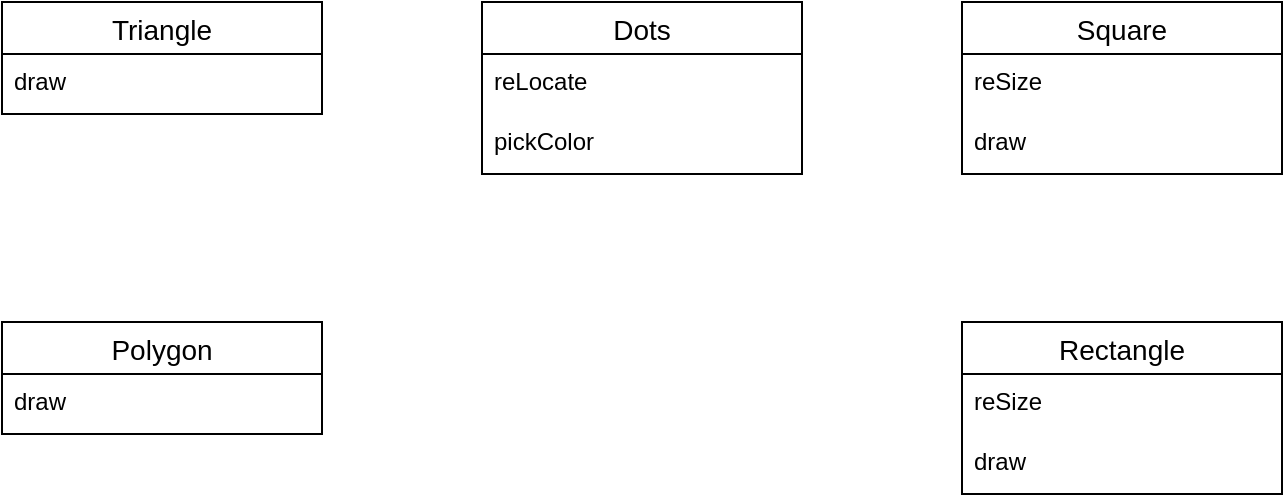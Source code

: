 <mxfile version="16.5.5" type="device"><diagram id="o-RarctQYG99zCNu9Rt8" name="Page-1"><mxGraphModel dx="1381" dy="764" grid="1" gridSize="10" guides="1" tooltips="1" connect="1" arrows="1" fold="1" page="1" pageScale="1" pageWidth="827" pageHeight="1169" math="0" shadow="0"><root><mxCell id="0"/><mxCell id="1" parent="0"/><mxCell id="tdd-47P-GB_Hyjp3jePM-1" value="Dots" style="swimlane;fontStyle=0;childLayout=stackLayout;horizontal=1;startSize=26;horizontalStack=0;resizeParent=1;resizeParentMax=0;resizeLast=0;collapsible=1;marginBottom=0;align=center;fontSize=14;" parent="1" vertex="1"><mxGeometry x="320" y="40" width="160" height="86" as="geometry"/></mxCell><mxCell id="tdd-47P-GB_Hyjp3jePM-13" value="reLocate" style="text;strokeColor=none;fillColor=none;spacingLeft=4;spacingRight=4;overflow=hidden;rotatable=0;points=[[0,0.5],[1,0.5]];portConstraint=eastwest;fontSize=12;" parent="tdd-47P-GB_Hyjp3jePM-1" vertex="1"><mxGeometry y="26" width="160" height="30" as="geometry"/></mxCell><mxCell id="tdd-47P-GB_Hyjp3jePM-47" value="pickColor" style="text;strokeColor=none;fillColor=none;spacingLeft=4;spacingRight=4;overflow=hidden;rotatable=0;points=[[0,0.5],[1,0.5]];portConstraint=eastwest;fontSize=12;" parent="tdd-47P-GB_Hyjp3jePM-1" vertex="1"><mxGeometry y="56" width="160" height="30" as="geometry"/></mxCell><mxCell id="tdd-47P-GB_Hyjp3jePM-31" value="Triangle" style="swimlane;fontStyle=0;childLayout=stackLayout;horizontal=1;startSize=26;horizontalStack=0;resizeParent=1;resizeParentMax=0;resizeLast=0;collapsible=1;marginBottom=0;align=center;fontSize=14;" parent="1" vertex="1"><mxGeometry x="80" y="40" width="160" height="56" as="geometry"/></mxCell><mxCell id="citjL7X45hCQ3hTqK45k-1" value="draw" style="text;strokeColor=none;fillColor=none;spacingLeft=4;spacingRight=4;overflow=hidden;rotatable=0;points=[[0,0.5],[1,0.5]];portConstraint=eastwest;fontSize=12;" vertex="1" parent="tdd-47P-GB_Hyjp3jePM-31"><mxGeometry y="26" width="160" height="30" as="geometry"/></mxCell><mxCell id="tdd-47P-GB_Hyjp3jePM-36" value="Rectangle" style="swimlane;fontStyle=0;childLayout=stackLayout;horizontal=1;startSize=26;horizontalStack=0;resizeParent=1;resizeParentMax=0;resizeLast=0;collapsible=1;marginBottom=0;align=center;fontSize=14;" parent="1" vertex="1"><mxGeometry x="560" y="200" width="160" height="86" as="geometry"/></mxCell><mxCell id="tdd-47P-GB_Hyjp3jePM-37" value="reSize" style="text;strokeColor=none;fillColor=none;spacingLeft=4;spacingRight=4;overflow=hidden;rotatable=0;points=[[0,0.5],[1,0.5]];portConstraint=eastwest;fontSize=12;" parent="tdd-47P-GB_Hyjp3jePM-36" vertex="1"><mxGeometry y="26" width="160" height="30" as="geometry"/></mxCell><mxCell id="citjL7X45hCQ3hTqK45k-3" value="draw" style="text;strokeColor=none;fillColor=none;spacingLeft=4;spacingRight=4;overflow=hidden;rotatable=0;points=[[0,0.5],[1,0.5]];portConstraint=eastwest;fontSize=12;" vertex="1" parent="tdd-47P-GB_Hyjp3jePM-36"><mxGeometry y="56" width="160" height="30" as="geometry"/></mxCell><mxCell id="tdd-47P-GB_Hyjp3jePM-38" value="Square" style="swimlane;fontStyle=0;childLayout=stackLayout;horizontal=1;startSize=26;horizontalStack=0;resizeParent=1;resizeParentMax=0;resizeLast=0;collapsible=1;marginBottom=0;align=center;fontSize=14;" parent="1" vertex="1"><mxGeometry x="560" y="40" width="160" height="86" as="geometry"/></mxCell><mxCell id="tdd-47P-GB_Hyjp3jePM-39" value="reSize" style="text;strokeColor=none;fillColor=none;spacingLeft=4;spacingRight=4;overflow=hidden;rotatable=0;points=[[0,0.5],[1,0.5]];portConstraint=eastwest;fontSize=12;" parent="tdd-47P-GB_Hyjp3jePM-38" vertex="1"><mxGeometry y="26" width="160" height="30" as="geometry"/></mxCell><mxCell id="citjL7X45hCQ3hTqK45k-2" value="draw" style="text;strokeColor=none;fillColor=none;spacingLeft=4;spacingRight=4;overflow=hidden;rotatable=0;points=[[0,0.5],[1,0.5]];portConstraint=eastwest;fontSize=12;" vertex="1" parent="tdd-47P-GB_Hyjp3jePM-38"><mxGeometry y="56" width="160" height="30" as="geometry"/></mxCell><mxCell id="tdd-47P-GB_Hyjp3jePM-40" value="Polygon" style="swimlane;fontStyle=0;childLayout=stackLayout;horizontal=1;startSize=26;horizontalStack=0;resizeParent=1;resizeParentMax=0;resizeLast=0;collapsible=1;marginBottom=0;align=center;fontSize=14;" parent="1" vertex="1"><mxGeometry x="80" y="200" width="160" height="56" as="geometry"/></mxCell><mxCell id="citjL7X45hCQ3hTqK45k-4" value="draw" style="text;strokeColor=none;fillColor=none;spacingLeft=4;spacingRight=4;overflow=hidden;rotatable=0;points=[[0,0.5],[1,0.5]];portConstraint=eastwest;fontSize=12;" vertex="1" parent="tdd-47P-GB_Hyjp3jePM-40"><mxGeometry y="26" width="160" height="30" as="geometry"/></mxCell></root></mxGraphModel></diagram></mxfile>